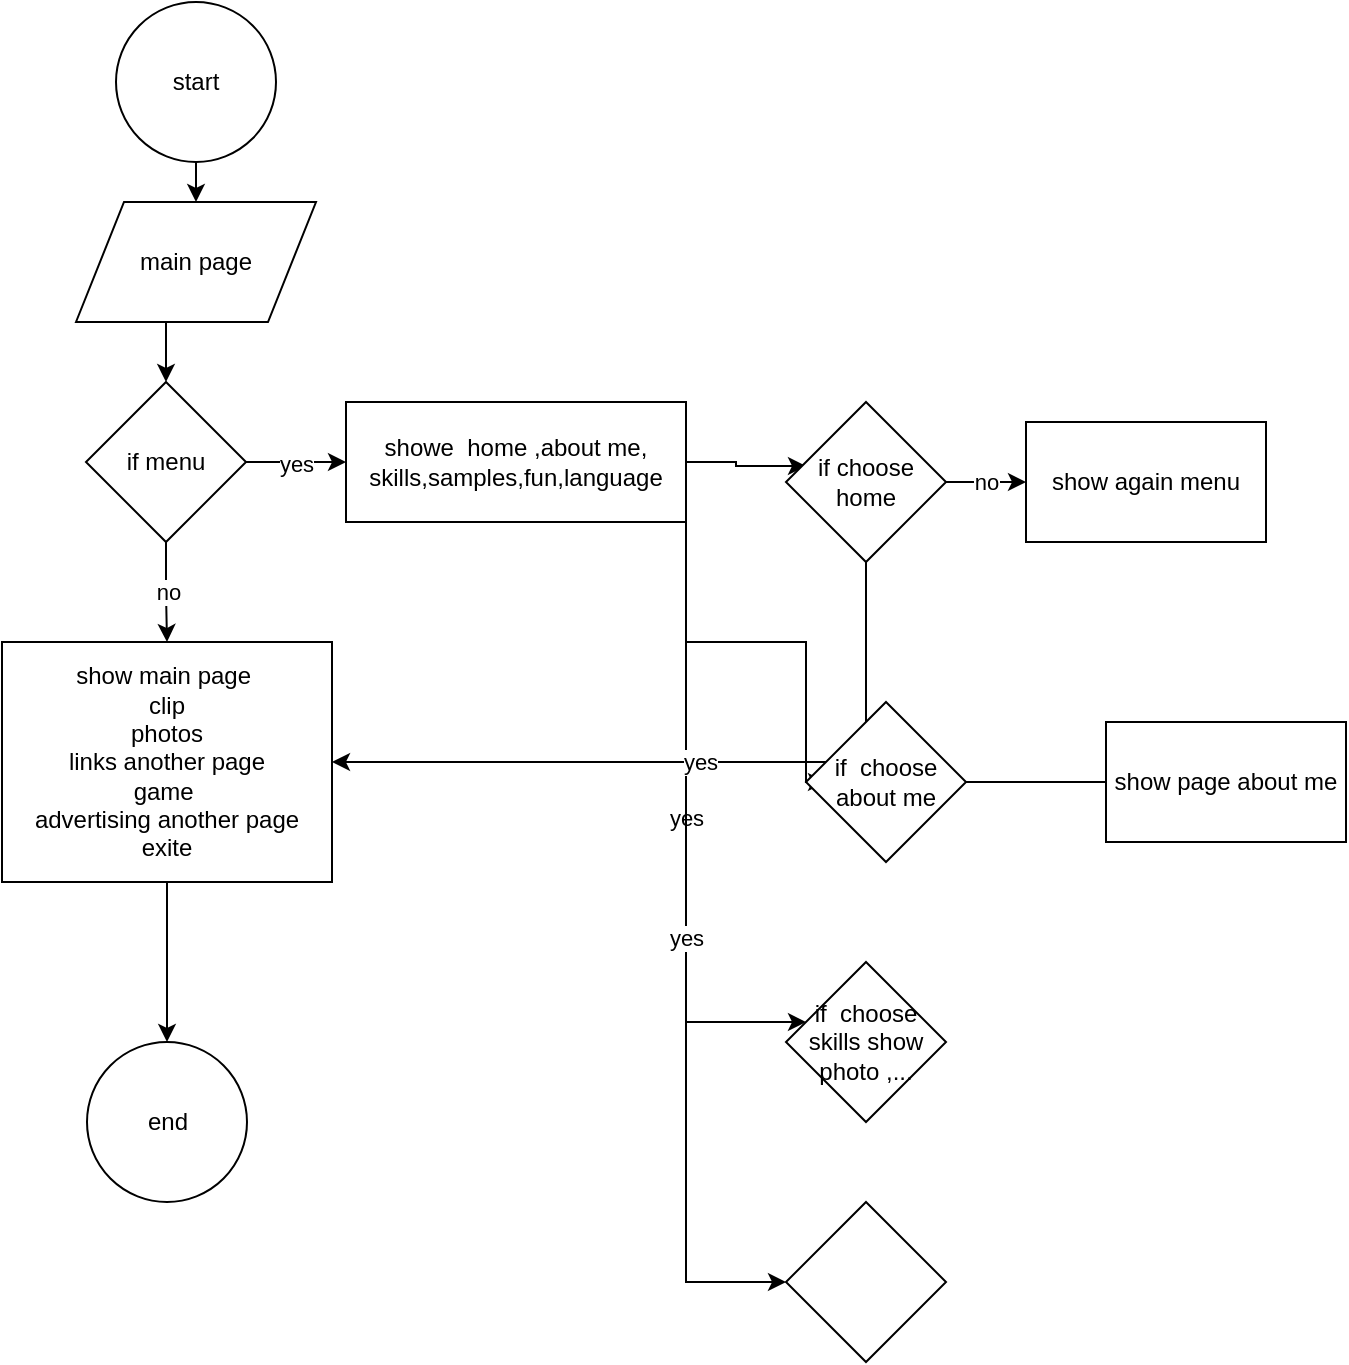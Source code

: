 <mxfile pages="1" version="11.2.3" type="github"><diagram id="agWQL4087uGy_bg0no-f" name="Page-1"><mxGraphModel dx="710" dy="679" grid="1" gridSize="10" guides="1" tooltips="1" connect="1" arrows="1" fold="1" page="1" pageScale="1" pageWidth="850" pageHeight="1100" math="0" shadow="0"><root><mxCell id="0"/><mxCell id="1" parent="0"/><mxCell id="VbKKTiE7ly_mbrZzV6xy-3" style="edgeStyle=orthogonalEdgeStyle;rounded=0;orthogonalLoop=1;jettySize=auto;html=1;exitX=0.5;exitY=1;exitDx=0;exitDy=0;entryX=0.5;entryY=0;entryDx=0;entryDy=0;" edge="1" parent="1" source="VbKKTiE7ly_mbrZzV6xy-1" target="VbKKTiE7ly_mbrZzV6xy-2"><mxGeometry relative="1" as="geometry"/></mxCell><mxCell id="VbKKTiE7ly_mbrZzV6xy-1" value="start" style="ellipse;whiteSpace=wrap;html=1;aspect=fixed;" vertex="1" parent="1"><mxGeometry x="345" y="40" width="80" height="80" as="geometry"/></mxCell><mxCell id="VbKKTiE7ly_mbrZzV6xy-5" style="edgeStyle=orthogonalEdgeStyle;rounded=0;orthogonalLoop=1;jettySize=auto;html=1;exitX=0.5;exitY=1;exitDx=0;exitDy=0;entryX=0.5;entryY=0;entryDx=0;entryDy=0;" edge="1" parent="1" source="VbKKTiE7ly_mbrZzV6xy-2" target="VbKKTiE7ly_mbrZzV6xy-4"><mxGeometry relative="1" as="geometry"/></mxCell><mxCell id="VbKKTiE7ly_mbrZzV6xy-2" value="main page" style="shape=parallelogram;perimeter=parallelogramPerimeter;whiteSpace=wrap;html=1;" vertex="1" parent="1"><mxGeometry x="325" y="140" width="120" height="60" as="geometry"/></mxCell><mxCell id="VbKKTiE7ly_mbrZzV6xy-6" value="yes" style="edgeStyle=orthogonalEdgeStyle;rounded=0;orthogonalLoop=1;jettySize=auto;html=1;exitX=1;exitY=0.5;exitDx=0;exitDy=0;" edge="1" parent="1" source="VbKKTiE7ly_mbrZzV6xy-4"><mxGeometry relative="1" as="geometry"><mxPoint x="460" y="270" as="targetPoint"/></mxGeometry></mxCell><mxCell id="VbKKTiE7ly_mbrZzV6xy-10" value="no" style="edgeStyle=orthogonalEdgeStyle;rounded=0;orthogonalLoop=1;jettySize=auto;html=1;exitX=0.5;exitY=1;exitDx=0;exitDy=0;entryX=0.5;entryY=0;entryDx=0;entryDy=0;" edge="1" parent="1" source="VbKKTiE7ly_mbrZzV6xy-4" target="VbKKTiE7ly_mbrZzV6xy-9"><mxGeometry relative="1" as="geometry"/></mxCell><mxCell id="VbKKTiE7ly_mbrZzV6xy-4" value="if menu" style="rhombus;whiteSpace=wrap;html=1;rotation=0;" vertex="1" parent="1"><mxGeometry x="330" y="230" width="80" height="80" as="geometry"/></mxCell><mxCell id="VbKKTiE7ly_mbrZzV6xy-14" style="edgeStyle=orthogonalEdgeStyle;rounded=0;orthogonalLoop=1;jettySize=auto;html=1;exitX=1;exitY=0.5;exitDx=0;exitDy=0;entryX=0.125;entryY=0.4;entryDx=0;entryDy=0;entryPerimeter=0;" edge="1" parent="1" source="VbKKTiE7ly_mbrZzV6xy-7" target="VbKKTiE7ly_mbrZzV6xy-13"><mxGeometry relative="1" as="geometry"/></mxCell><mxCell id="VbKKTiE7ly_mbrZzV6xy-19" style="edgeStyle=orthogonalEdgeStyle;rounded=0;orthogonalLoop=1;jettySize=auto;html=1;exitX=1;exitY=0.75;exitDx=0;exitDy=0;" edge="1" parent="1" source="VbKKTiE7ly_mbrZzV6xy-7"><mxGeometry relative="1" as="geometry"><mxPoint x="700" y="430" as="targetPoint"/><Array as="points"><mxPoint x="630" y="360"/><mxPoint x="690" y="360"/></Array></mxGeometry></mxCell><mxCell id="VbKKTiE7ly_mbrZzV6xy-25" value="yes" style="edgeStyle=orthogonalEdgeStyle;rounded=0;orthogonalLoop=1;jettySize=auto;html=1;exitX=1;exitY=0.75;exitDx=0;exitDy=0;" edge="1" parent="1" source="VbKKTiE7ly_mbrZzV6xy-7" target="VbKKTiE7ly_mbrZzV6xy-24"><mxGeometry relative="1" as="geometry"><Array as="points"><mxPoint x="630" y="550"/></Array></mxGeometry></mxCell><mxCell id="VbKKTiE7ly_mbrZzV6xy-27" value="yes" style="edgeStyle=orthogonalEdgeStyle;rounded=0;orthogonalLoop=1;jettySize=auto;html=1;exitX=1;exitY=0.75;exitDx=0;exitDy=0;entryX=0;entryY=0.5;entryDx=0;entryDy=0;" edge="1" parent="1" source="VbKKTiE7ly_mbrZzV6xy-7" target="VbKKTiE7ly_mbrZzV6xy-26"><mxGeometry relative="1" as="geometry"><mxPoint x="680" y="700" as="targetPoint"/><Array as="points"><mxPoint x="630" y="680"/></Array></mxGeometry></mxCell><mxCell id="VbKKTiE7ly_mbrZzV6xy-7" value="showe&amp;nbsp; home ,about me, skills,samples,fun,language" style="rounded=0;whiteSpace=wrap;html=1;" vertex="1" parent="1"><mxGeometry x="460" y="240" width="170" height="60" as="geometry"/></mxCell><mxCell id="VbKKTiE7ly_mbrZzV6xy-12" style="edgeStyle=orthogonalEdgeStyle;rounded=0;orthogonalLoop=1;jettySize=auto;html=1;exitX=0.5;exitY=1;exitDx=0;exitDy=0;" edge="1" parent="1" source="VbKKTiE7ly_mbrZzV6xy-9" target="VbKKTiE7ly_mbrZzV6xy-11"><mxGeometry relative="1" as="geometry"/></mxCell><mxCell id="VbKKTiE7ly_mbrZzV6xy-9" value="show main page&amp;nbsp;&lt;br&gt;clip&lt;br&gt;photos&lt;br&gt;links another page&lt;br&gt;game&amp;nbsp;&lt;br&gt;advertising another page&lt;br&gt;exite" style="rounded=0;whiteSpace=wrap;html=1;" vertex="1" parent="1"><mxGeometry x="288" y="360" width="165" height="120" as="geometry"/></mxCell><mxCell id="VbKKTiE7ly_mbrZzV6xy-11" value="end" style="ellipse;whiteSpace=wrap;html=1;aspect=fixed;" vertex="1" parent="1"><mxGeometry x="330.5" y="560" width="80" height="80" as="geometry"/></mxCell><mxCell id="VbKKTiE7ly_mbrZzV6xy-15" value="yes" style="edgeStyle=orthogonalEdgeStyle;rounded=0;orthogonalLoop=1;jettySize=auto;html=1;" edge="1" parent="1" source="VbKKTiE7ly_mbrZzV6xy-13" target="VbKKTiE7ly_mbrZzV6xy-9"><mxGeometry relative="1" as="geometry"><mxPoint x="460" y="460" as="targetPoint"/><Array as="points"><mxPoint x="720" y="420"/></Array></mxGeometry></mxCell><mxCell id="VbKKTiE7ly_mbrZzV6xy-16" value="no" style="edgeStyle=orthogonalEdgeStyle;rounded=0;orthogonalLoop=1;jettySize=auto;html=1;exitX=1;exitY=0.5;exitDx=0;exitDy=0;" edge="1" parent="1" source="VbKKTiE7ly_mbrZzV6xy-13" target="VbKKTiE7ly_mbrZzV6xy-17"><mxGeometry relative="1" as="geometry"><mxPoint x="810" y="280" as="targetPoint"/></mxGeometry></mxCell><mxCell id="VbKKTiE7ly_mbrZzV6xy-13" value="if choose home" style="rhombus;whiteSpace=wrap;html=1;" vertex="1" parent="1"><mxGeometry x="680" y="240" width="80" height="80" as="geometry"/></mxCell><mxCell id="VbKKTiE7ly_mbrZzV6xy-17" value="show again menu" style="rounded=0;whiteSpace=wrap;html=1;" vertex="1" parent="1"><mxGeometry x="800" y="250" width="120" height="60" as="geometry"/></mxCell><mxCell id="VbKKTiE7ly_mbrZzV6xy-22" value="" style="edgeStyle=orthogonalEdgeStyle;rounded=0;orthogonalLoop=1;jettySize=auto;html=1;" edge="1" parent="1" source="VbKKTiE7ly_mbrZzV6xy-18"><mxGeometry relative="1" as="geometry"><mxPoint x="850" y="430" as="targetPoint"/></mxGeometry></mxCell><mxCell id="VbKKTiE7ly_mbrZzV6xy-18" value="if&amp;nbsp; choose about me" style="rhombus;whiteSpace=wrap;html=1;" vertex="1" parent="1"><mxGeometry x="690" y="390" width="80" height="80" as="geometry"/></mxCell><mxCell id="VbKKTiE7ly_mbrZzV6xy-23" value="show page about me" style="rounded=0;whiteSpace=wrap;html=1;" vertex="1" parent="1"><mxGeometry x="840" y="400" width="120" height="60" as="geometry"/></mxCell><mxCell id="VbKKTiE7ly_mbrZzV6xy-24" value="if&amp;nbsp; choose skills show photo ,..." style="rhombus;whiteSpace=wrap;html=1;" vertex="1" parent="1"><mxGeometry x="680" y="520" width="80" height="80" as="geometry"/></mxCell><mxCell id="VbKKTiE7ly_mbrZzV6xy-26" value="" style="rhombus;whiteSpace=wrap;html=1;" vertex="1" parent="1"><mxGeometry x="680" y="640" width="80" height="80" as="geometry"/></mxCell></root></mxGraphModel></diagram></mxfile>